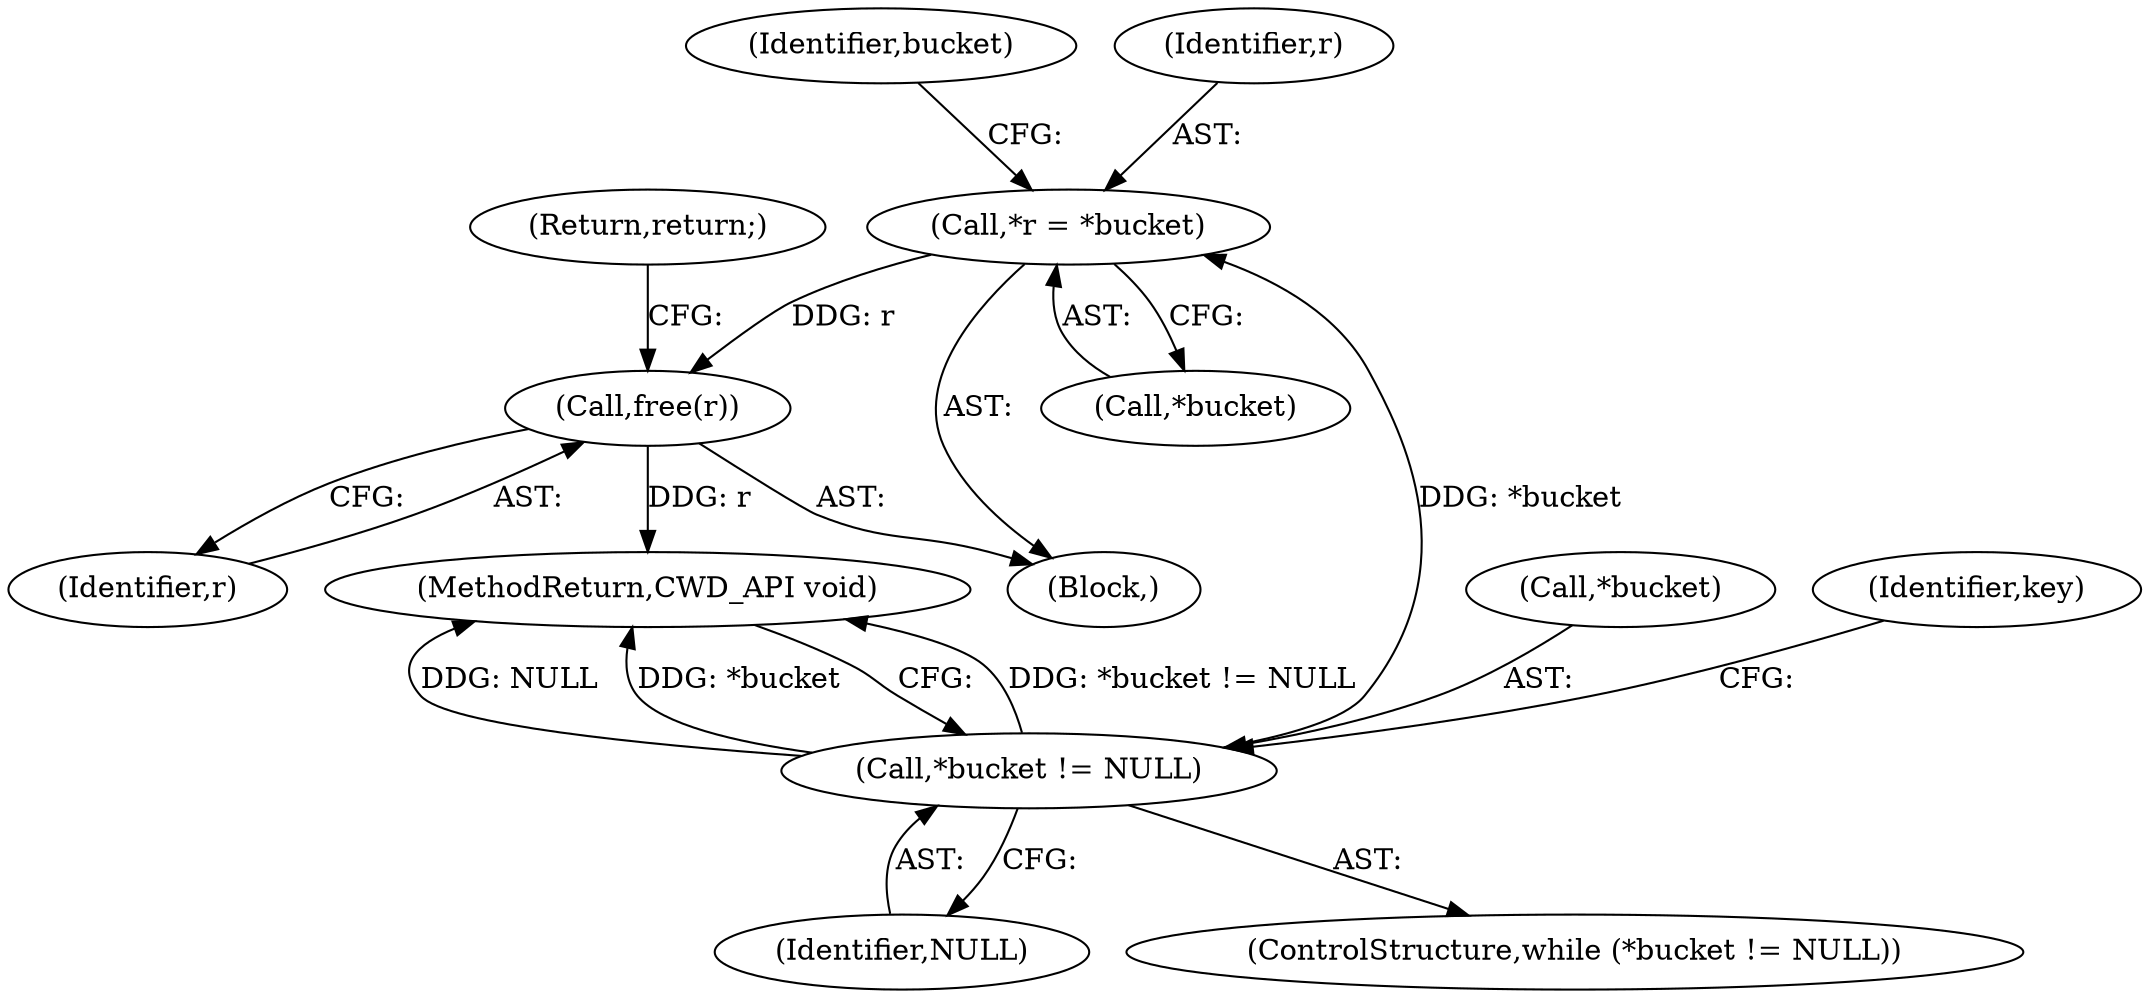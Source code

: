 digraph "0_php_0218acb7e756a469099c4ccfb22bce6c2bd1ef87@pointer" {
"1000161" [label="(Call,*r = *bucket)"];
"1000130" [label="(Call,*bucket != NULL)"];
"1000211" [label="(Call,free(r))"];
"1000167" [label="(Identifier,bucket)"];
"1000131" [label="(Call,*bucket)"];
"1000130" [label="(Call,*bucket != NULL)"];
"1000211" [label="(Call,free(r))"];
"1000159" [label="(Block,)"];
"1000212" [label="(Identifier,r)"];
"1000162" [label="(Identifier,r)"];
"1000133" [label="(Identifier,NULL)"];
"1000138" [label="(Identifier,key)"];
"1000213" [label="(Return,return;)"];
"1000161" [label="(Call,*r = *bucket)"];
"1000163" [label="(Call,*bucket)"];
"1000129" [label="(ControlStructure,while (*bucket != NULL))"];
"1000223" [label="(MethodReturn,CWD_API void)"];
"1000161" -> "1000159"  [label="AST: "];
"1000161" -> "1000163"  [label="CFG: "];
"1000162" -> "1000161"  [label="AST: "];
"1000163" -> "1000161"  [label="AST: "];
"1000167" -> "1000161"  [label="CFG: "];
"1000130" -> "1000161"  [label="DDG: *bucket"];
"1000161" -> "1000211"  [label="DDG: r"];
"1000130" -> "1000129"  [label="AST: "];
"1000130" -> "1000133"  [label="CFG: "];
"1000131" -> "1000130"  [label="AST: "];
"1000133" -> "1000130"  [label="AST: "];
"1000138" -> "1000130"  [label="CFG: "];
"1000223" -> "1000130"  [label="CFG: "];
"1000130" -> "1000223"  [label="DDG: *bucket != NULL"];
"1000130" -> "1000223"  [label="DDG: NULL"];
"1000130" -> "1000223"  [label="DDG: *bucket"];
"1000211" -> "1000159"  [label="AST: "];
"1000211" -> "1000212"  [label="CFG: "];
"1000212" -> "1000211"  [label="AST: "];
"1000213" -> "1000211"  [label="CFG: "];
"1000211" -> "1000223"  [label="DDG: r"];
}
